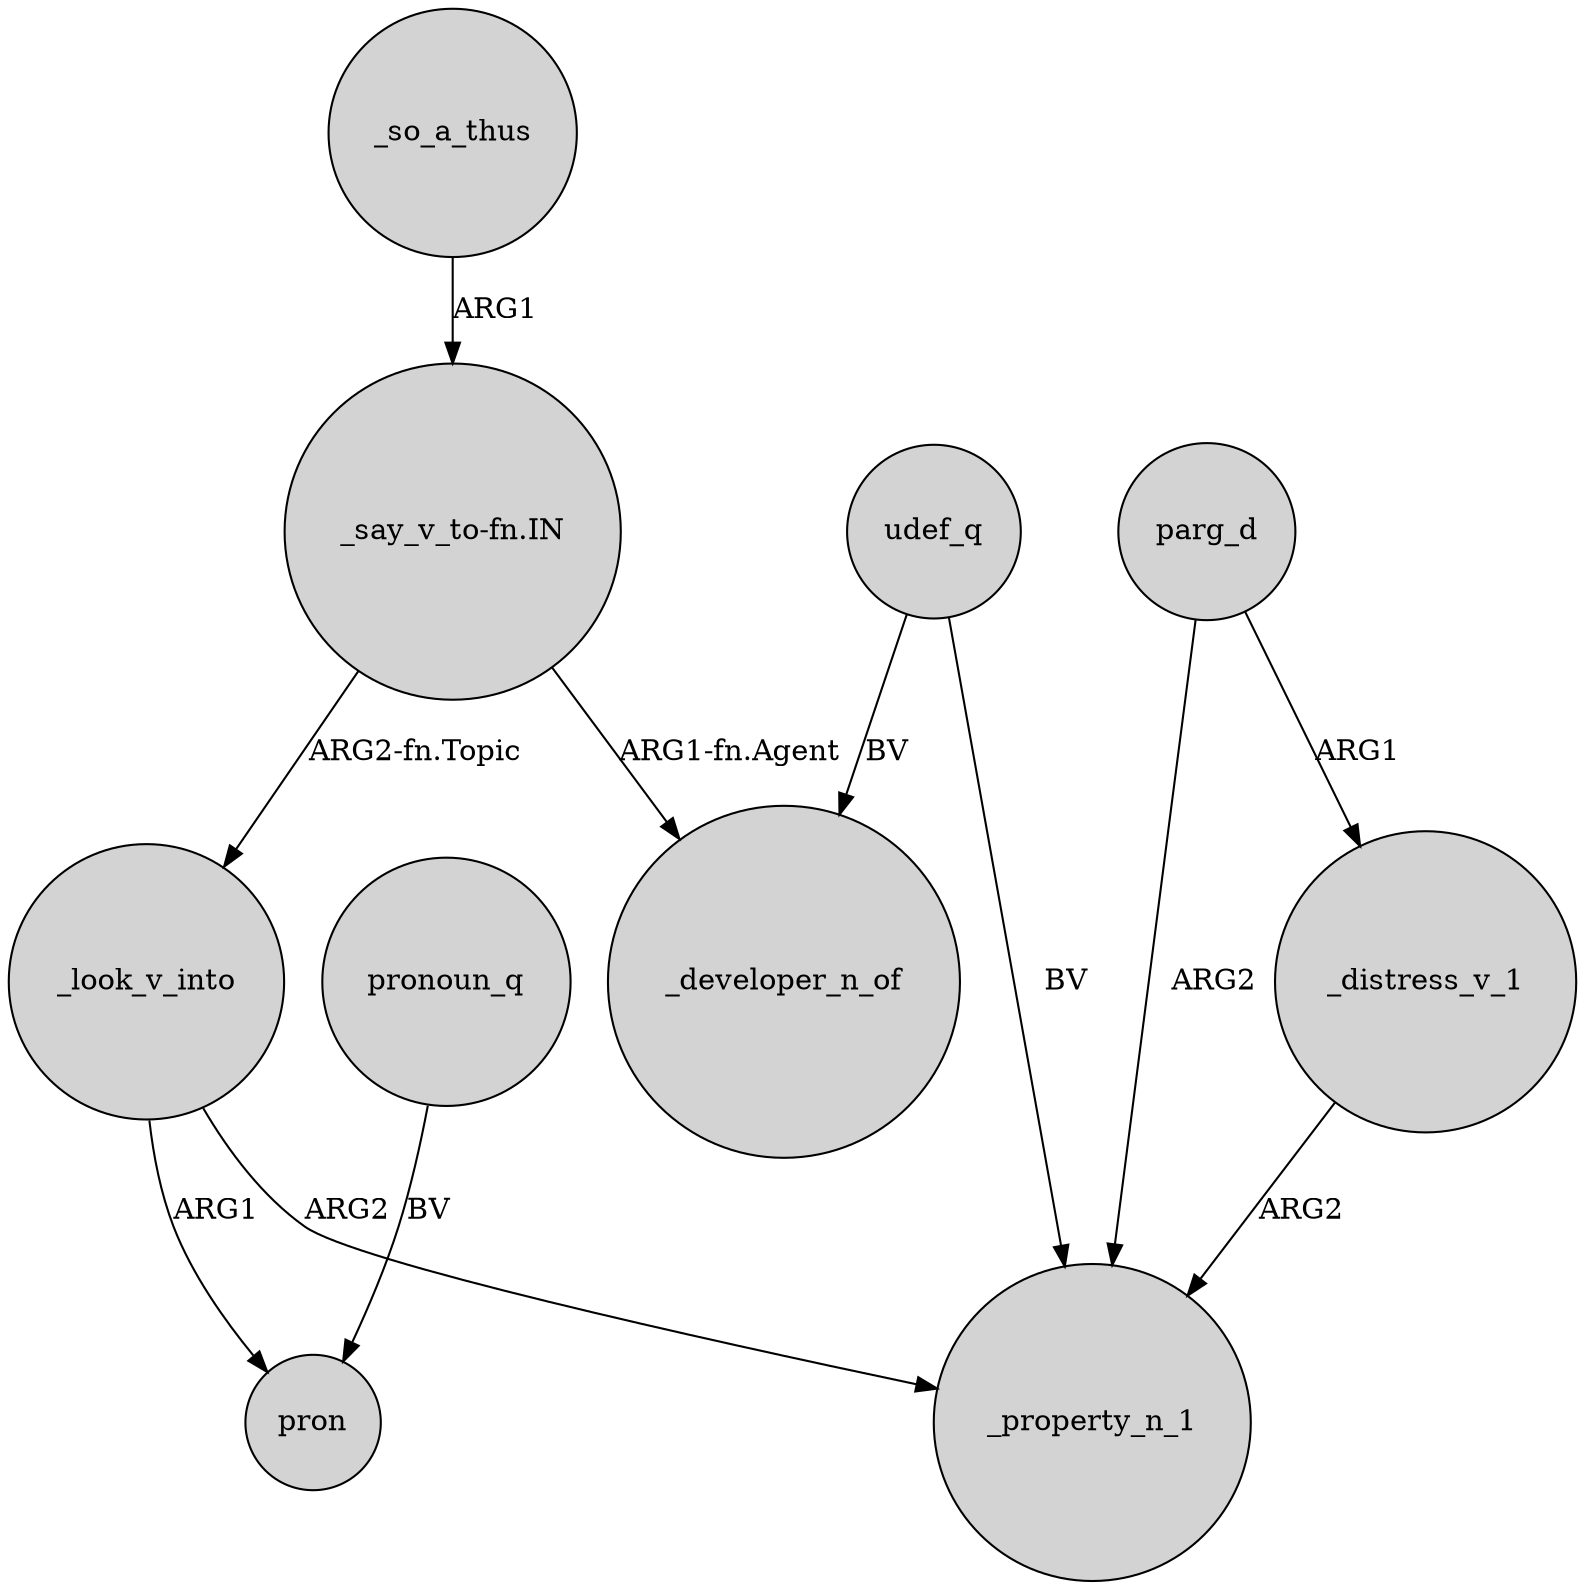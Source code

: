 digraph {
	node [shape=circle style=filled]
	_look_v_into -> pron [label=ARG1]
	"_say_v_to-fn.IN" -> _developer_n_of [label="ARG1-fn.Agent"]
	"_say_v_to-fn.IN" -> _look_v_into [label="ARG2-fn.Topic"]
	udef_q -> _developer_n_of [label=BV]
	_look_v_into -> _property_n_1 [label=ARG2]
	_so_a_thus -> "_say_v_to-fn.IN" [label=ARG1]
	udef_q -> _property_n_1 [label=BV]
	parg_d -> _distress_v_1 [label=ARG1]
	_distress_v_1 -> _property_n_1 [label=ARG2]
	parg_d -> _property_n_1 [label=ARG2]
	pronoun_q -> pron [label=BV]
}
